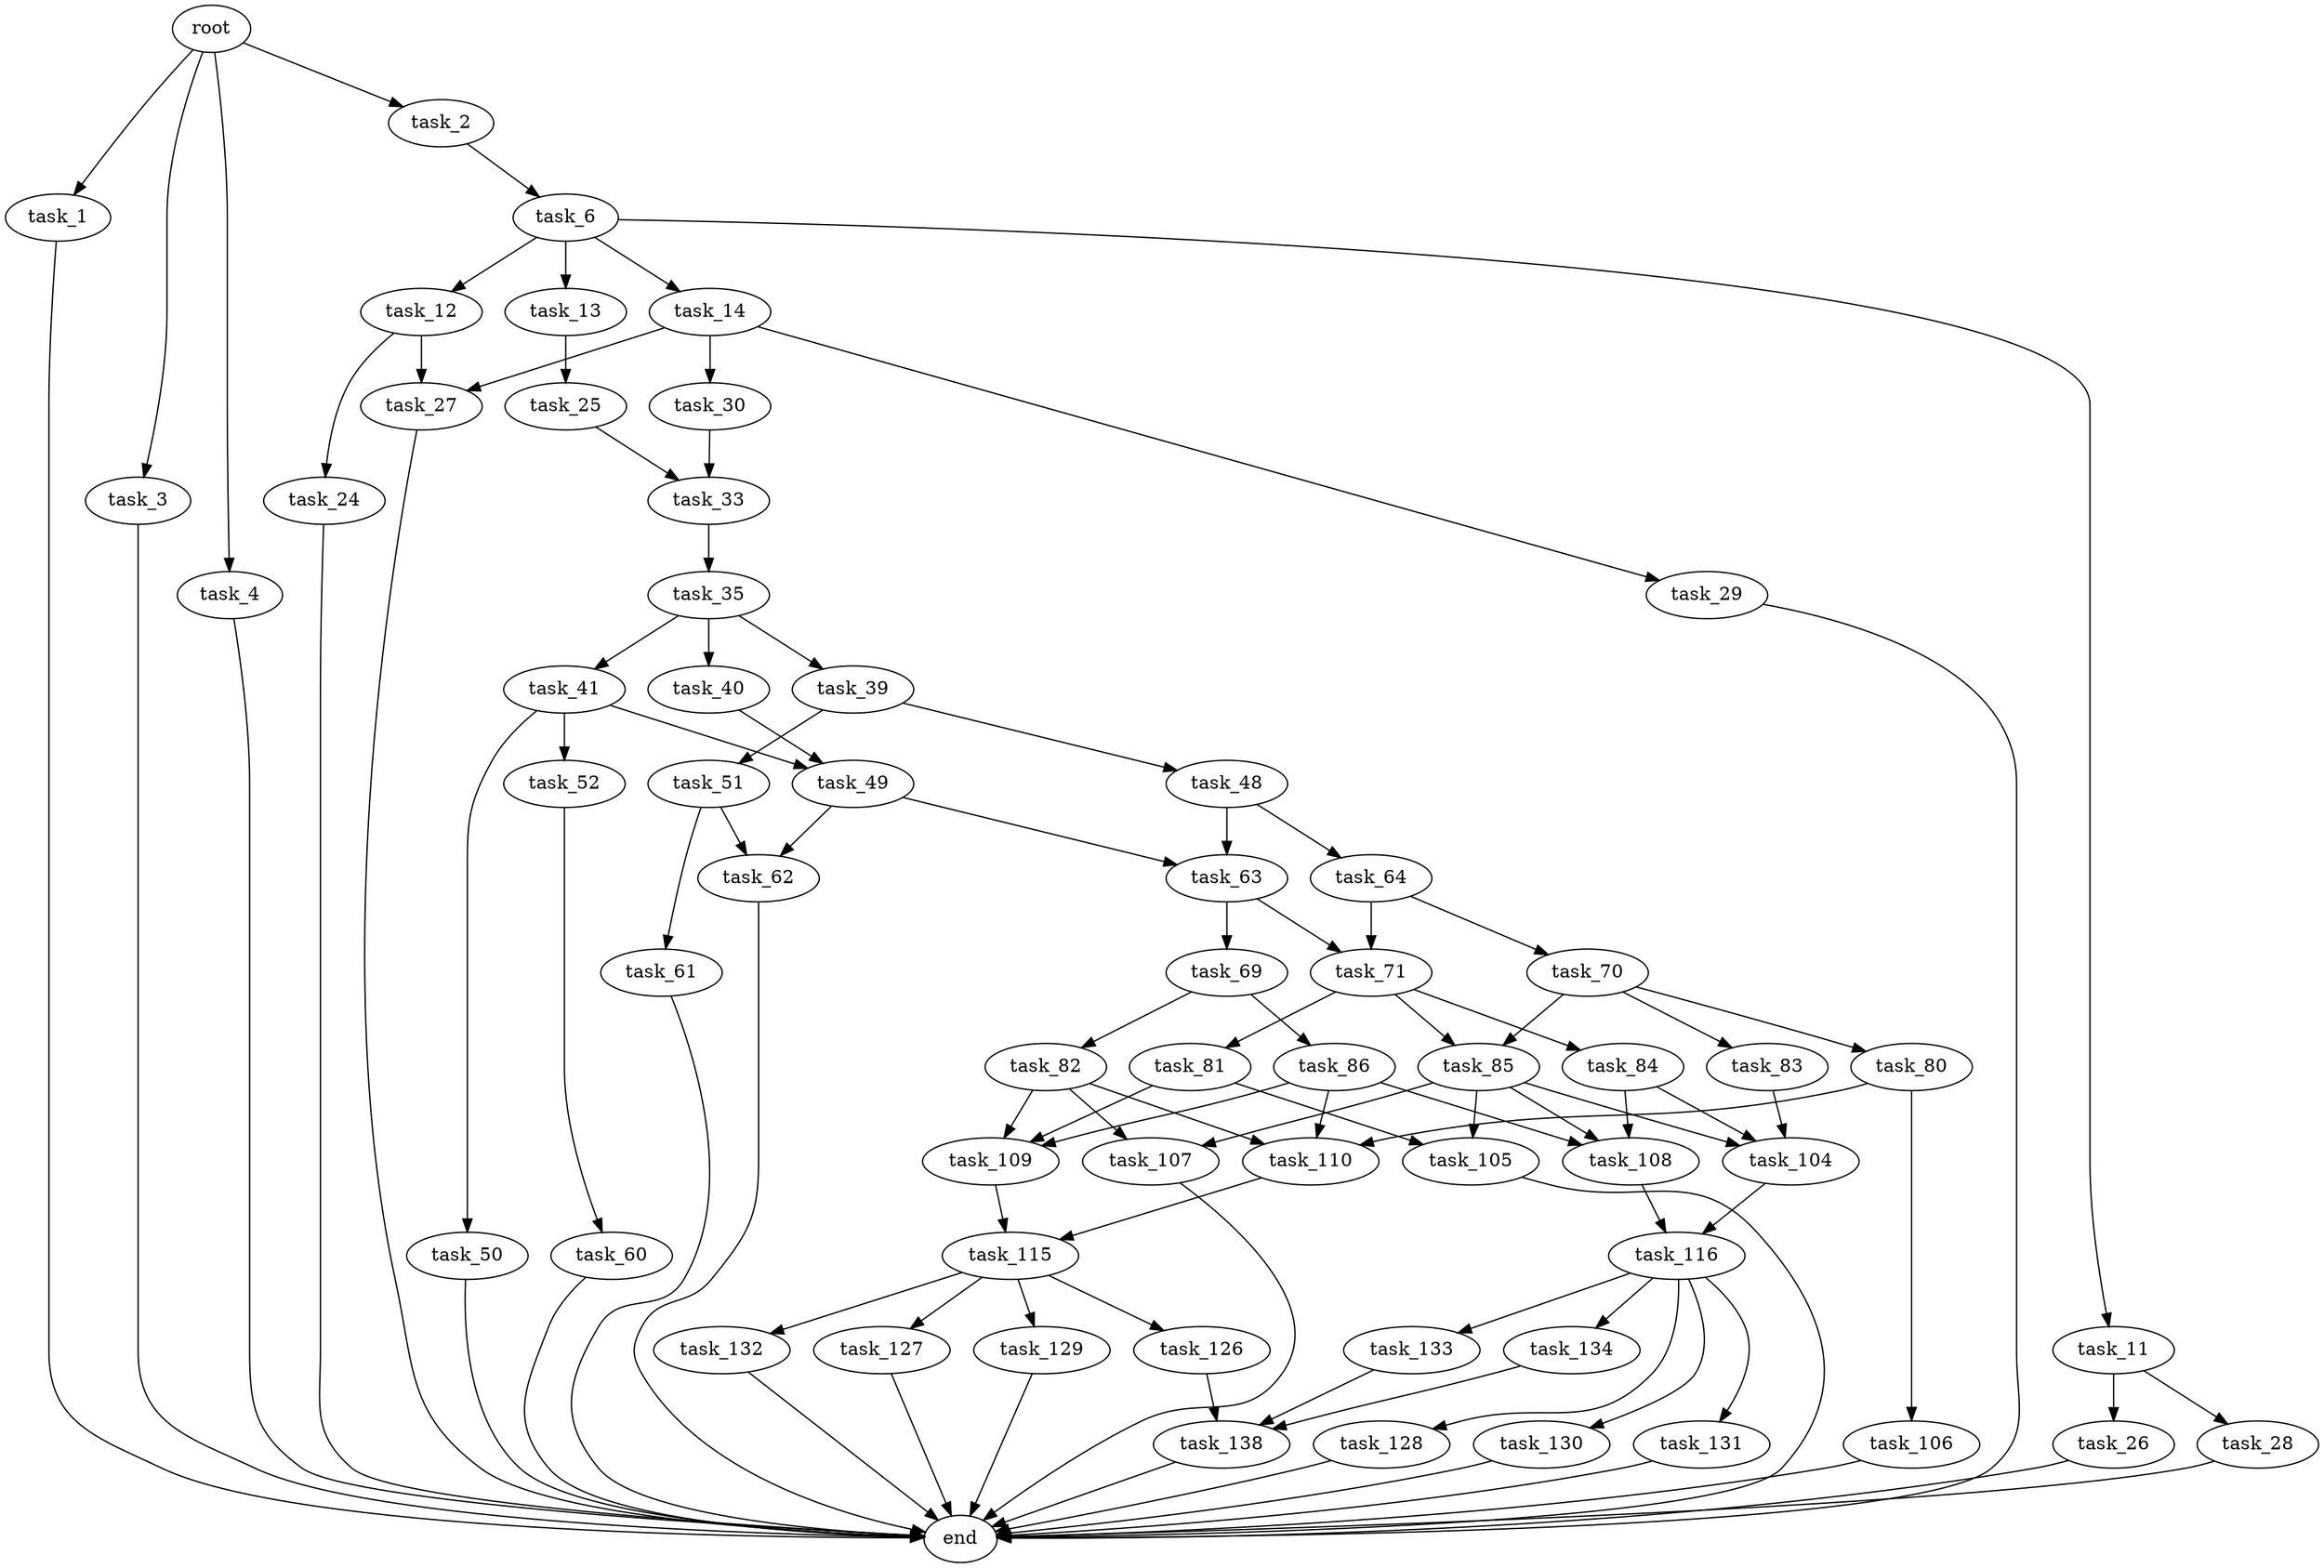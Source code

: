 digraph G {
  root [size="0.000000"];
  task_1 [size="28991029248.000000"];
  task_2 [size="368293445632.000000"];
  task_3 [size="95361635309.000000"];
  task_4 [size="750869929837.000000"];
  task_6 [size="416815417178.000000"];
  task_11 [size="7634605210.000000"];
  task_12 [size="782757789696.000000"];
  task_13 [size="285252299012.000000"];
  task_14 [size="9124922937.000000"];
  task_24 [size="117210506232.000000"];
  task_25 [size="12618135978.000000"];
  task_26 [size="157748912594.000000"];
  task_27 [size="20954490389.000000"];
  task_28 [size="269778159388.000000"];
  task_29 [size="2747785366.000000"];
  task_30 [size="549755813888.000000"];
  task_33 [size="313847422516.000000"];
  task_35 [size="47527531620.000000"];
  task_39 [size="530225656868.000000"];
  task_40 [size="33542232349.000000"];
  task_41 [size="35745244970.000000"];
  task_48 [size="2097352726.000000"];
  task_49 [size="134217728000.000000"];
  task_50 [size="53196177399.000000"];
  task_51 [size="10804660270.000000"];
  task_52 [size="231928233984.000000"];
  task_60 [size="752273594984.000000"];
  task_61 [size="6393702488.000000"];
  task_62 [size="267097968991.000000"];
  task_63 [size="43863805509.000000"];
  task_64 [size="12564360924.000000"];
  task_69 [size="168913597295.000000"];
  task_70 [size="10635647425.000000"];
  task_71 [size="715647749.000000"];
  task_80 [size="43363263093.000000"];
  task_81 [size="23761138396.000000"];
  task_82 [size="322817662522.000000"];
  task_83 [size="1028724762.000000"];
  task_84 [size="549755813888.000000"];
  task_85 [size="1073741824000.000000"];
  task_86 [size="1368745642.000000"];
  task_104 [size="231928233984.000000"];
  task_105 [size="921644894506.000000"];
  task_106 [size="8589934592.000000"];
  task_107 [size="28991029248.000000"];
  task_108 [size="351341887754.000000"];
  task_109 [size="146614235079.000000"];
  task_110 [size="4099522871.000000"];
  task_115 [size="25691187728.000000"];
  task_116 [size="488989422594.000000"];
  task_126 [size="26136265921.000000"];
  task_127 [size="2748869503.000000"];
  task_128 [size="368293445632.000000"];
  task_129 [size="455929927613.000000"];
  task_130 [size="571463398161.000000"];
  task_131 [size="1097180003894.000000"];
  task_132 [size="4122189305.000000"];
  task_133 [size="442928463476.000000"];
  task_134 [size="9253485193.000000"];
  task_138 [size="15857426624.000000"];
  end [size="0.000000"];

  root -> task_1 [size="1.000000"];
  root -> task_2 [size="1.000000"];
  root -> task_3 [size="1.000000"];
  root -> task_4 [size="1.000000"];
  task_1 -> end [size="1.000000"];
  task_2 -> task_6 [size="411041792.000000"];
  task_3 -> end [size="1.000000"];
  task_4 -> end [size="1.000000"];
  task_6 -> task_11 [size="536870912.000000"];
  task_6 -> task_12 [size="536870912.000000"];
  task_6 -> task_13 [size="536870912.000000"];
  task_6 -> task_14 [size="536870912.000000"];
  task_11 -> task_26 [size="134217728.000000"];
  task_11 -> task_28 [size="134217728.000000"];
  task_12 -> task_24 [size="679477248.000000"];
  task_12 -> task_27 [size="679477248.000000"];
  task_13 -> task_25 [size="301989888.000000"];
  task_14 -> task_27 [size="33554432.000000"];
  task_14 -> task_29 [size="33554432.000000"];
  task_14 -> task_30 [size="33554432.000000"];
  task_24 -> end [size="1.000000"];
  task_25 -> task_33 [size="411041792.000000"];
  task_26 -> end [size="1.000000"];
  task_27 -> end [size="1.000000"];
  task_28 -> end [size="1.000000"];
  task_29 -> end [size="1.000000"];
  task_30 -> task_33 [size="536870912.000000"];
  task_33 -> task_35 [size="301989888.000000"];
  task_35 -> task_39 [size="838860800.000000"];
  task_35 -> task_40 [size="838860800.000000"];
  task_35 -> task_41 [size="838860800.000000"];
  task_39 -> task_48 [size="679477248.000000"];
  task_39 -> task_51 [size="679477248.000000"];
  task_40 -> task_49 [size="536870912.000000"];
  task_41 -> task_49 [size="33554432.000000"];
  task_41 -> task_50 [size="33554432.000000"];
  task_41 -> task_52 [size="33554432.000000"];
  task_48 -> task_63 [size="33554432.000000"];
  task_48 -> task_64 [size="33554432.000000"];
  task_49 -> task_62 [size="209715200.000000"];
  task_49 -> task_63 [size="209715200.000000"];
  task_50 -> end [size="1.000000"];
  task_51 -> task_61 [size="33554432.000000"];
  task_51 -> task_62 [size="33554432.000000"];
  task_52 -> task_60 [size="301989888.000000"];
  task_60 -> end [size="1.000000"];
  task_61 -> end [size="1.000000"];
  task_62 -> end [size="1.000000"];
  task_63 -> task_69 [size="75497472.000000"];
  task_63 -> task_71 [size="75497472.000000"];
  task_64 -> task_70 [size="209715200.000000"];
  task_64 -> task_71 [size="209715200.000000"];
  task_69 -> task_82 [size="411041792.000000"];
  task_69 -> task_86 [size="411041792.000000"];
  task_70 -> task_80 [size="209715200.000000"];
  task_70 -> task_83 [size="209715200.000000"];
  task_70 -> task_85 [size="209715200.000000"];
  task_71 -> task_81 [size="75497472.000000"];
  task_71 -> task_84 [size="75497472.000000"];
  task_71 -> task_85 [size="75497472.000000"];
  task_80 -> task_106 [size="134217728.000000"];
  task_80 -> task_110 [size="134217728.000000"];
  task_81 -> task_105 [size="536870912.000000"];
  task_81 -> task_109 [size="536870912.000000"];
  task_82 -> task_107 [size="838860800.000000"];
  task_82 -> task_109 [size="838860800.000000"];
  task_82 -> task_110 [size="838860800.000000"];
  task_83 -> task_104 [size="33554432.000000"];
  task_84 -> task_104 [size="536870912.000000"];
  task_84 -> task_108 [size="536870912.000000"];
  task_85 -> task_104 [size="838860800.000000"];
  task_85 -> task_105 [size="838860800.000000"];
  task_85 -> task_107 [size="838860800.000000"];
  task_85 -> task_108 [size="838860800.000000"];
  task_86 -> task_108 [size="33554432.000000"];
  task_86 -> task_109 [size="33554432.000000"];
  task_86 -> task_110 [size="33554432.000000"];
  task_104 -> task_116 [size="301989888.000000"];
  task_105 -> end [size="1.000000"];
  task_106 -> end [size="1.000000"];
  task_107 -> end [size="1.000000"];
  task_108 -> task_116 [size="411041792.000000"];
  task_109 -> task_115 [size="209715200.000000"];
  task_110 -> task_115 [size="209715200.000000"];
  task_115 -> task_126 [size="33554432.000000"];
  task_115 -> task_127 [size="33554432.000000"];
  task_115 -> task_129 [size="33554432.000000"];
  task_115 -> task_132 [size="33554432.000000"];
  task_116 -> task_128 [size="838860800.000000"];
  task_116 -> task_130 [size="838860800.000000"];
  task_116 -> task_131 [size="838860800.000000"];
  task_116 -> task_133 [size="838860800.000000"];
  task_116 -> task_134 [size="838860800.000000"];
  task_126 -> task_138 [size="536870912.000000"];
  task_127 -> end [size="1.000000"];
  task_128 -> end [size="1.000000"];
  task_129 -> end [size="1.000000"];
  task_130 -> end [size="1.000000"];
  task_131 -> end [size="1.000000"];
  task_132 -> end [size="1.000000"];
  task_133 -> task_138 [size="411041792.000000"];
  task_134 -> task_138 [size="411041792.000000"];
  task_138 -> end [size="1.000000"];
}
